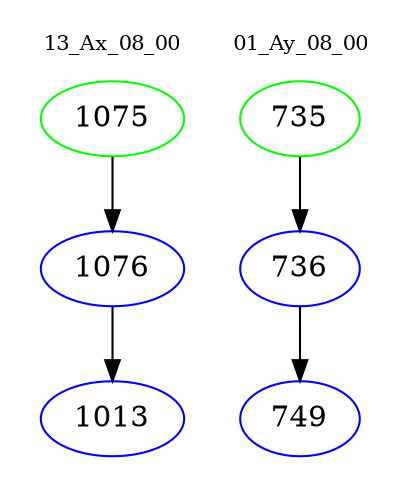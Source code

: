 digraph{
subgraph cluster_0 {
color = white
label = "13_Ax_08_00";
fontsize=10;
T0_1075 [label="1075", color="green"]
T0_1075 -> T0_1076 [color="black"]
T0_1076 [label="1076", color="blue"]
T0_1076 -> T0_1013 [color="black"]
T0_1013 [label="1013", color="blue"]
}
subgraph cluster_1 {
color = white
label = "01_Ay_08_00";
fontsize=10;
T1_735 [label="735", color="green"]
T1_735 -> T1_736 [color="black"]
T1_736 [label="736", color="blue"]
T1_736 -> T1_749 [color="black"]
T1_749 [label="749", color="blue"]
}
}
